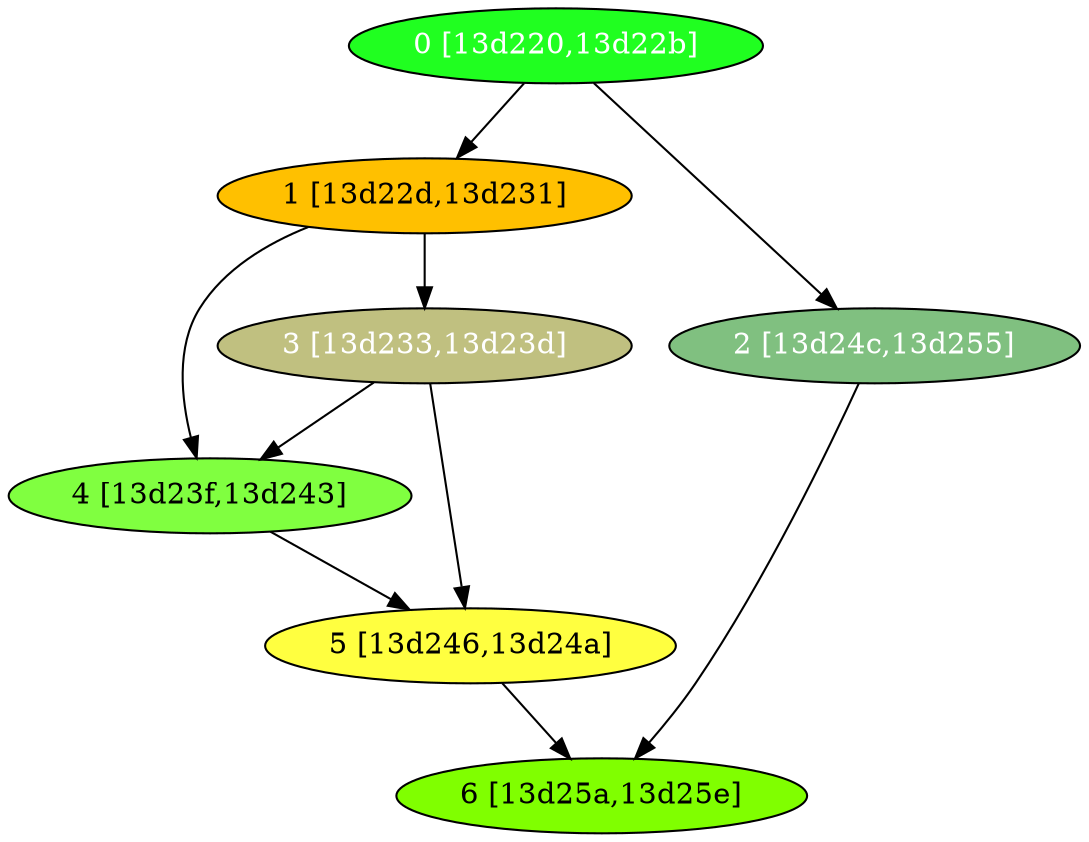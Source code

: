 diGraph libnss3{
	libnss3_0  [style=filled fillcolor="#20FF20" fontcolor="#ffffff" shape=oval label="0 [13d220,13d22b]"]
	libnss3_1  [style=filled fillcolor="#FFC000" fontcolor="#000000" shape=oval label="1 [13d22d,13d231]"]
	libnss3_2  [style=filled fillcolor="#80C080" fontcolor="#ffffff" shape=oval label="2 [13d24c,13d255]"]
	libnss3_3  [style=filled fillcolor="#C0C080" fontcolor="#ffffff" shape=oval label="3 [13d233,13d23d]"]
	libnss3_4  [style=filled fillcolor="#80FF40" fontcolor="#000000" shape=oval label="4 [13d23f,13d243]"]
	libnss3_5  [style=filled fillcolor="#FFFF40" fontcolor="#000000" shape=oval label="5 [13d246,13d24a]"]
	libnss3_6  [style=filled fillcolor="#80FF00" fontcolor="#000000" shape=oval label="6 [13d25a,13d25e]"]

	libnss3_0 -> libnss3_1
	libnss3_0 -> libnss3_2
	libnss3_1 -> libnss3_3
	libnss3_1 -> libnss3_4
	libnss3_2 -> libnss3_6
	libnss3_3 -> libnss3_4
	libnss3_3 -> libnss3_5
	libnss3_4 -> libnss3_5
	libnss3_5 -> libnss3_6
}